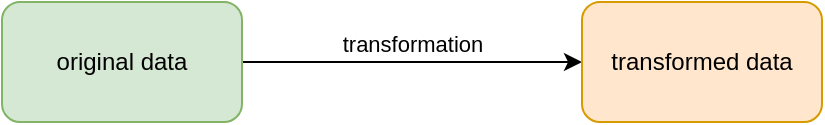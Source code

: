 <mxfile version="16.5.1" type="device" pages="3"><diagram id="PRf3g58YpDZVkx3HrO6a" name="Page-1"><mxGraphModel dx="1102" dy="1025" grid="1" gridSize="10" guides="1" tooltips="1" connect="1" arrows="1" fold="1" page="1" pageScale="1" pageWidth="850" pageHeight="1100" math="0" shadow="0"><root><mxCell id="0"/><mxCell id="1" parent="0"/><mxCell id="4" value="transformation" style="edgeStyle=none;html=1;fontColor=#000000;labelBackgroundColor=none;labelPosition=center;verticalLabelPosition=top;align=center;verticalAlign=bottom;" parent="1" source="2" target="3" edge="1"><mxGeometry relative="1" as="geometry"/></mxCell><mxCell id="2" value="original data" style="rounded=1;whiteSpace=wrap;html=1;fillColor=#d5e8d4;strokeColor=#82b366;fontColor=#000000;" parent="1" vertex="1"><mxGeometry x="130" y="550" width="120" height="60" as="geometry"/></mxCell><mxCell id="3" value="transformed data" style="rounded=1;whiteSpace=wrap;html=1;fillColor=#ffe6cc;strokeColor=#d79b00;fontColor=#000000;" parent="1" vertex="1"><mxGeometry x="420" y="550" width="120" height="60" as="geometry"/></mxCell></root></mxGraphModel></diagram><diagram id="fvG-bbi9zhKjXw2P-XR8" name="Page-2"><mxGraphModel dx="1102" dy="1025" grid="1" gridSize="10" guides="1" tooltips="1" connect="1" arrows="1" fold="1" page="1" pageScale="1" pageWidth="850" pageHeight="1100" math="0" shadow="0"><root><mxCell id="ovFi3CTRpHbWtLiFaI5R-0"/><mxCell id="ovFi3CTRpHbWtLiFaI5R-1" parent="ovFi3CTRpHbWtLiFaI5R-0"/><mxCell id="ovFi3CTRpHbWtLiFaI5R-2" value="Original data" style="rounded=1;whiteSpace=wrap;html=1;fillColor=#d5e8d4;strokeColor=#82b366;fontColor=#000000;" parent="ovFi3CTRpHbWtLiFaI5R-1" vertex="1"><mxGeometry x="160" y="400" width="120" height="60" as="geometry"/></mxCell><mxCell id="ovFi3CTRpHbWtLiFaI5R-4" style="edgeStyle=none;html=1;fontColor=#000000;" parent="ovFi3CTRpHbWtLiFaI5R-1" source="ovFi3CTRpHbWtLiFaI5R-3" target="ovFi3CTRpHbWtLiFaI5R-2" edge="1"><mxGeometry relative="1" as="geometry"/></mxCell><mxCell id="ir4NMhi5tuBrz4JSFn7n-3" style="edgeStyle=orthogonalEdgeStyle;rounded=0;orthogonalLoop=1;jettySize=auto;html=1;fontFamily=Courier New;" edge="1" parent="ovFi3CTRpHbWtLiFaI5R-1" source="ovFi3CTRpHbWtLiFaI5R-3" target="ir4NMhi5tuBrz4JSFn7n-0"><mxGeometry relative="1" as="geometry"/></mxCell><mxCell id="ovFi3CTRpHbWtLiFaI5R-3" value="&amp;nbsp;* history&lt;br&gt;&amp;nbsp;* data_url&lt;br&gt;&amp;nbsp;* data_url_datetime" style="rounded=1;whiteSpace=wrap;html=1;fillColor=#e1d5e7;strokeColor=#9673a6;fontColor=#000000;fontFamily=Courier New;align=left;" parent="ovFi3CTRpHbWtLiFaI5R-1" vertex="1"><mxGeometry x="400" y="390" width="160" height="80" as="geometry"/></mxCell><mxCell id="ir4NMhi5tuBrz4JSFn7n-5" style="edgeStyle=orthogonalEdgeStyle;rounded=0;orthogonalLoop=1;jettySize=auto;html=1;exitX=1;exitY=0.5;exitDx=0;exitDy=0;fontFamily=Courier New;endArrow=none;endFill=0;" edge="1" parent="ovFi3CTRpHbWtLiFaI5R-1" source="ir4NMhi5tuBrz4JSFn7n-0"><mxGeometry relative="1" as="geometry"><mxPoint x="539.5" y="335" as="targetPoint"/></mxGeometry></mxCell><mxCell id="ir4NMhi5tuBrz4JSFn7n-0" value="v23.1.0" style="rounded=1;whiteSpace=wrap;html=1;fontFamily=Courier New;fillColor=#dae8fc;strokeColor=#6c8ebf;" vertex="1" parent="ovFi3CTRpHbWtLiFaI5R-1"><mxGeometry x="449.5" y="320" width="60" height="30" as="geometry"/></mxCell><mxCell id="ir4NMhi5tuBrz4JSFn7n-4" style="edgeStyle=orthogonalEdgeStyle;rounded=0;orthogonalLoop=1;jettySize=auto;html=1;exitX=1;exitY=0.5;exitDx=0;exitDy=0;fontFamily=Courier New;endArrow=none;endFill=0;" edge="1" parent="ovFi3CTRpHbWtLiFaI5R-1" target="ir4NMhi5tuBrz4JSFn7n-0"><mxGeometry relative="1" as="geometry"><mxPoint x="424.5" y="335" as="sourcePoint"/></mxGeometry></mxCell><mxCell id="ir4NMhi5tuBrz4JSFn7n-7" style="edgeStyle=orthogonalEdgeStyle;rounded=0;orthogonalLoop=1;jettySize=auto;html=1;exitX=1;exitY=0.5;exitDx=0;exitDy=0;fontFamily=Courier New;endArrow=none;endFill=0;" edge="1" parent="ovFi3CTRpHbWtLiFaI5R-1" target="ir4NMhi5tuBrz4JSFn7n-6"><mxGeometry relative="1" as="geometry"><mxPoint x="599.5" y="335" as="sourcePoint"/></mxGeometry></mxCell><mxCell id="ir4NMhi5tuBrz4JSFn7n-6" value="..." style="rounded=1;whiteSpace=wrap;html=1;fontFamily=Courier New;fillColor=#dae8fc;strokeColor=#6c8ebf;" vertex="1" parent="ovFi3CTRpHbWtLiFaI5R-1"><mxGeometry x="630" y="320" width="60" height="30" as="geometry"/></mxCell><mxCell id="ir4NMhi5tuBrz4JSFn7n-8" value="v23.2.0" style="rounded=1;whiteSpace=wrap;html=1;fontFamily=Courier New;fillColor=#dae8fc;strokeColor=#6c8ebf;" vertex="1" parent="ovFi3CTRpHbWtLiFaI5R-1"><mxGeometry x="540" y="320" width="60" height="30" as="geometry"/></mxCell><mxCell id="ir4NMhi5tuBrz4JSFn7n-9" value="v22.5.0" style="rounded=1;whiteSpace=wrap;html=1;fontFamily=Courier New;fillColor=#dae8fc;strokeColor=#6c8ebf;" vertex="1" parent="ovFi3CTRpHbWtLiFaI5R-1"><mxGeometry x="365" y="320" width="60" height="30" as="geometry"/></mxCell><mxCell id="ir4NMhi5tuBrz4JSFn7n-11" style="edgeStyle=orthogonalEdgeStyle;rounded=0;orthogonalLoop=1;jettySize=auto;html=1;exitX=1;exitY=0.5;exitDx=0;exitDy=0;fontFamily=Courier New;endArrow=none;endFill=0;" edge="1" parent="ovFi3CTRpHbWtLiFaI5R-1" source="ir4NMhi5tuBrz4JSFn7n-10" target="ir4NMhi5tuBrz4JSFn7n-9"><mxGeometry relative="1" as="geometry"/></mxCell><mxCell id="ir4NMhi5tuBrz4JSFn7n-10" value="..." style="rounded=1;whiteSpace=wrap;html=1;fontFamily=Courier New;fillColor=#dae8fc;strokeColor=#6c8ebf;" vertex="1" parent="ovFi3CTRpHbWtLiFaI5R-1"><mxGeometry x="280" y="320" width="60" height="30" as="geometry"/></mxCell></root></mxGraphModel></diagram><diagram id="pzuOCLR6fYvOX4spAzfb" name="Page-3"><mxGraphModel dx="1102" dy="1025" grid="1" gridSize="10" guides="1" tooltips="1" connect="1" arrows="1" fold="1" page="1" pageScale="1" pageWidth="850" pageHeight="1100" math="0" shadow="0"><root><mxCell id="nwlGZIcefkR5icWYmMj8-0"/><mxCell id="nwlGZIcefkR5icWYmMj8-1" parent="nwlGZIcefkR5icWYmMj8-0"/><mxCell id="kpmAFtTj2gHljOg4C6lj-0" value="NOT FOUND" style="rounded=1;whiteSpace=wrap;html=1;fillColor=#f8cecc;strokeColor=#b85450;" parent="nwlGZIcefkR5icWYmMj8-1" vertex="1"><mxGeometry x="170" y="400" width="120" height="60" as="geometry"/></mxCell><mxCell id="kpmAFtTj2gHljOg4C6lj-1" style="edgeStyle=none;html=1;fontColor=#000000;verticalAlign=middle;jumpStyle=none;shadow=0;sketch=0;startArrow=none;" parent="nwlGZIcefkR5icWYmMj8-1" source="kpmAFtTj2gHljOg4C6lj-3" target="kpmAFtTj2gHljOg4C6lj-0" edge="1"><mxGeometry relative="1" as="geometry"/></mxCell><mxCell id="kpmAFtTj2gHljOg4C6lj-2" value="&amp;nbsp;* data_url&lt;br&gt;&amp;nbsp;* data_url_datetime" style="rounded=1;whiteSpace=wrap;html=1;fillColor=#e1d5e7;strokeColor=#9673a6;fontColor=#000000;fontFamily=Courier New;align=left;" parent="nwlGZIcefkR5icWYmMj8-1" vertex="1"><mxGeometry x="490" y="400" width="160" height="60" as="geometry"/></mxCell><mxCell id="kpmAFtTj2gHljOg4C6lj-3" value="" style="shape=cross;whiteSpace=wrap;html=1;fontFamily=Courier New;rotation=45;direction=north;fillColor=#f8cecc;strokeColor=#b85450;" parent="nwlGZIcefkR5icWYmMj8-1" vertex="1"><mxGeometry x="379" y="420" width="20" height="20" as="geometry"/></mxCell><mxCell id="kpmAFtTj2gHljOg4C6lj-4" value="" style="edgeStyle=none;html=1;fontColor=#000000;verticalAlign=middle;jumpStyle=none;shadow=0;sketch=0;endArrow=none;" parent="nwlGZIcefkR5icWYmMj8-1" source="kpmAFtTj2gHljOg4C6lj-2" target="kpmAFtTj2gHljOg4C6lj-3" edge="1"><mxGeometry relative="1" as="geometry"><mxPoint x="490" y="430" as="sourcePoint"/><mxPoint x="290" y="430" as="targetPoint"/></mxGeometry></mxCell></root></mxGraphModel></diagram></mxfile>
